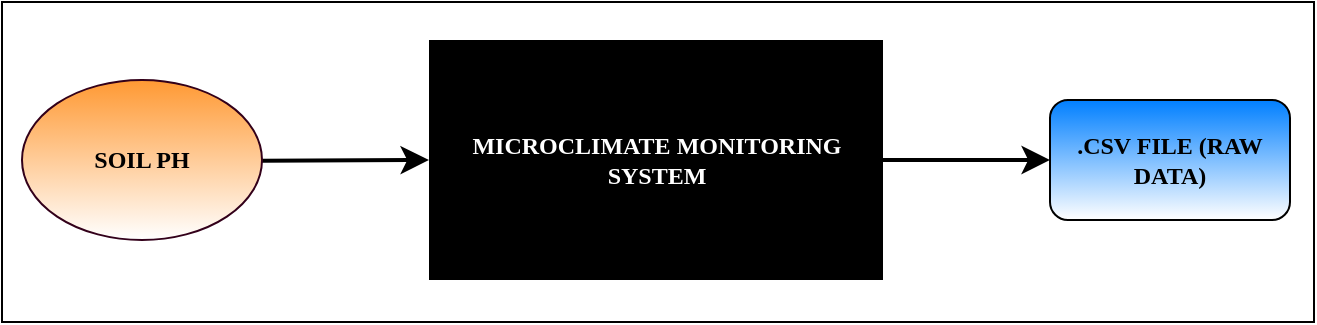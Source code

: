 <mxfile version="24.2.2" type="device">
  <diagram name="Page-1" id="XTUKEKARkDzXo-m7erJk">
    <mxGraphModel dx="1635" dy="684" grid="0" gridSize="10" guides="1" tooltips="1" connect="1" arrows="1" fold="1" page="0" pageScale="1" pageWidth="850" pageHeight="1100" math="0" shadow="0">
      <root>
        <mxCell id="0" />
        <mxCell id="1" parent="0" />
        <mxCell id="U6B1mCPbb9gVBkg4XDce-12" value="" style="rounded=0;whiteSpace=wrap;html=1;shadow=0;fillColor=default;" vertex="1" parent="1">
          <mxGeometry x="-152" y="103" width="656" height="160" as="geometry" />
        </mxCell>
        <mxCell id="U6B1mCPbb9gVBkg4XDce-14" value="" style="edgeStyle=none;curved=1;rounded=0;orthogonalLoop=1;jettySize=auto;html=1;fontSize=12;startSize=8;endSize=8;strokeWidth=2;" edge="1" parent="1" source="U6B1mCPbb9gVBkg4XDce-3" target="U6B1mCPbb9gVBkg4XDce-11">
          <mxGeometry relative="1" as="geometry" />
        </mxCell>
        <mxCell id="U6B1mCPbb9gVBkg4XDce-3" value="SOIL PH" style="ellipse;whiteSpace=wrap;html=1;fillColor=#FF9933;fontColor=default;strokeColor=#33001A;gradientColor=#FFFFFF;gradientDirection=south;fontStyle=1;fontFamily=Times New Roman;" vertex="1" parent="1">
          <mxGeometry x="-142" y="142" width="120" height="80" as="geometry" />
        </mxCell>
        <mxCell id="U6B1mCPbb9gVBkg4XDce-6" value=".CSV FILE (RAW DATA)" style="rounded=1;whiteSpace=wrap;html=1;fillColor=#007FFF;gradientColor=#FFFFFF;fontColor=default;fontStyle=1;fontFamily=Times New Roman;" vertex="1" parent="1">
          <mxGeometry x="372" y="152" width="120" height="60" as="geometry" />
        </mxCell>
        <mxCell id="U6B1mCPbb9gVBkg4XDce-15" style="edgeStyle=none;curved=1;rounded=0;orthogonalLoop=1;jettySize=auto;html=1;exitX=1;exitY=0.5;exitDx=0;exitDy=0;entryX=0;entryY=0.5;entryDx=0;entryDy=0;fontSize=12;startSize=8;endSize=8;strokeWidth=2;" edge="1" parent="1" source="U6B1mCPbb9gVBkg4XDce-11" target="U6B1mCPbb9gVBkg4XDce-6">
          <mxGeometry relative="1" as="geometry" />
        </mxCell>
        <mxCell id="U6B1mCPbb9gVBkg4XDce-11" value="&lt;br&gt;&lt;font&gt;MICROCLIMATE MONITORING SYSTEM&lt;/font&gt;&lt;div&gt;&lt;br&gt;&lt;/div&gt;" style="text;html=1;align=center;verticalAlign=middle;whiteSpace=wrap;rounded=0;fontSize=12;fillColor=#000000;fontFamily=Times New Roman;fontStyle=1;fontColor=#ffffff;" vertex="1" parent="1">
          <mxGeometry x="61.5" y="122" width="227" height="120" as="geometry" />
        </mxCell>
      </root>
    </mxGraphModel>
  </diagram>
</mxfile>
